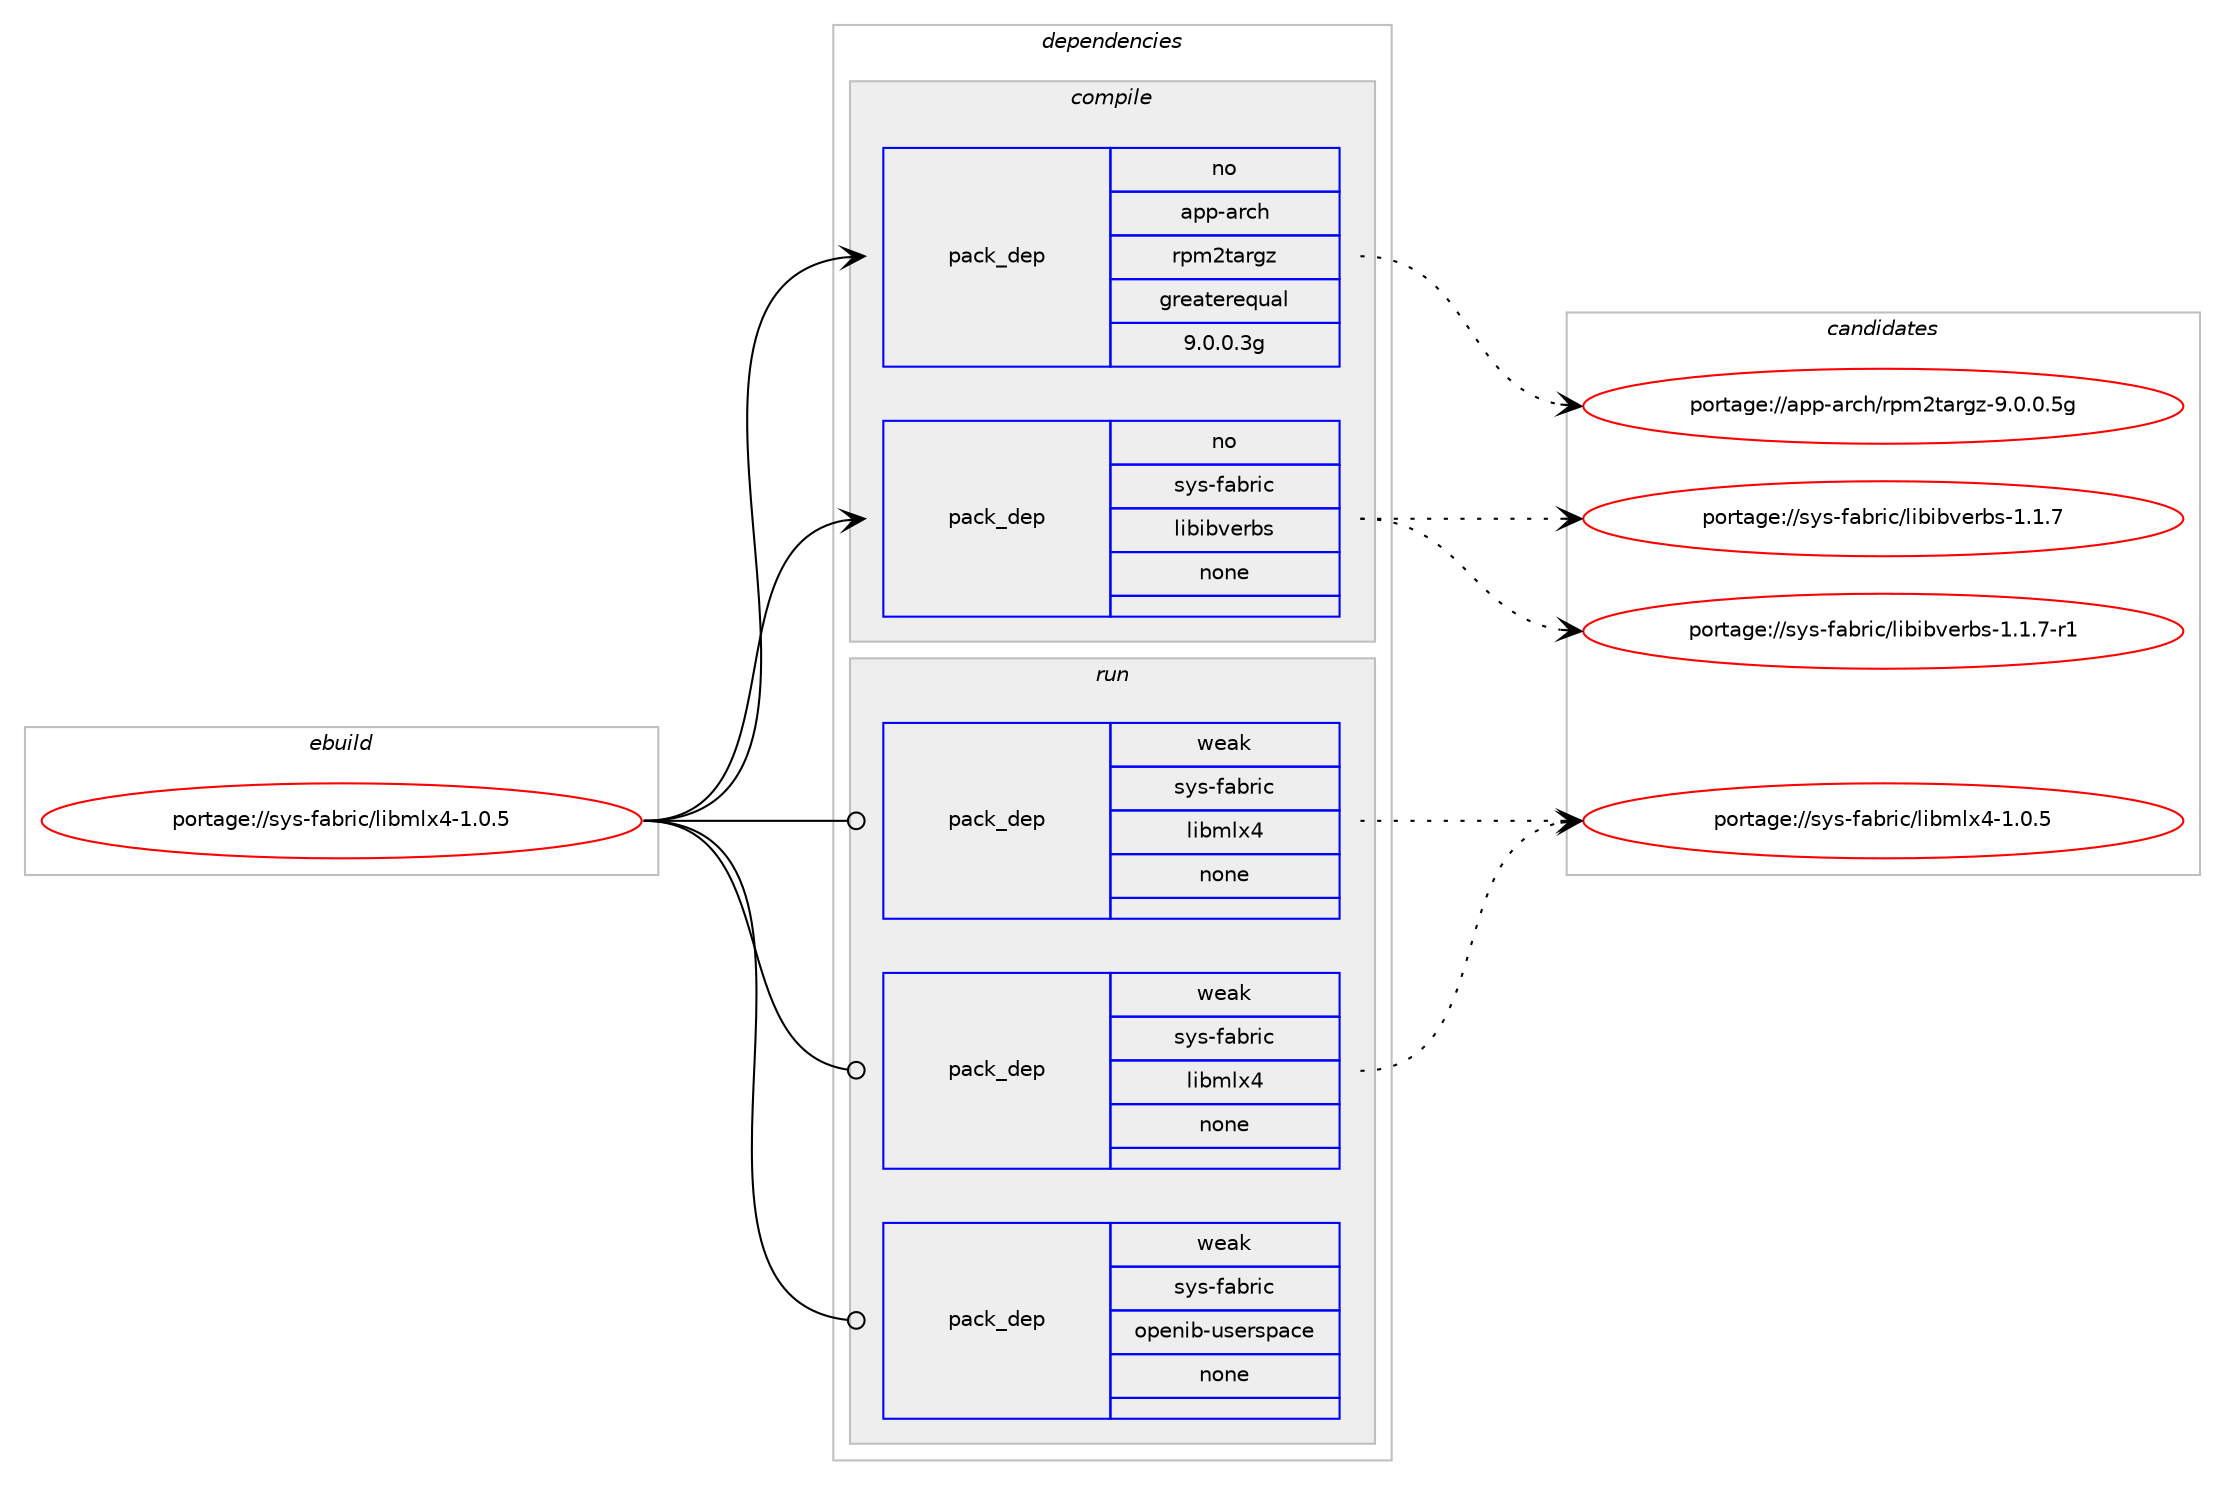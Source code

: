 digraph prolog {

# *************
# Graph options
# *************

newrank=true;
concentrate=true;
compound=true;
graph [rankdir=LR,fontname=Helvetica,fontsize=10,ranksep=1.5];#, ranksep=2.5, nodesep=0.2];
edge  [arrowhead=vee];
node  [fontname=Helvetica,fontsize=10];

# **********
# The ebuild
# **********

subgraph cluster_leftcol {
color=gray;
rank=same;
label=<<i>ebuild</i>>;
id [label="portage://sys-fabric/libmlx4-1.0.5", color=red, width=4, href="../sys-fabric/libmlx4-1.0.5.svg"];
}

# ****************
# The dependencies
# ****************

subgraph cluster_midcol {
color=gray;
label=<<i>dependencies</i>>;
subgraph cluster_compile {
fillcolor="#eeeeee";
style=filled;
label=<<i>compile</i>>;
subgraph pack314408 {
dependency424176 [label=<<TABLE BORDER="0" CELLBORDER="1" CELLSPACING="0" CELLPADDING="4" WIDTH="220"><TR><TD ROWSPAN="6" CELLPADDING="30">pack_dep</TD></TR><TR><TD WIDTH="110">no</TD></TR><TR><TD>app-arch</TD></TR><TR><TD>rpm2targz</TD></TR><TR><TD>greaterequal</TD></TR><TR><TD>9.0.0.3g</TD></TR></TABLE>>, shape=none, color=blue];
}
id:e -> dependency424176:w [weight=20,style="solid",arrowhead="vee"];
subgraph pack314409 {
dependency424177 [label=<<TABLE BORDER="0" CELLBORDER="1" CELLSPACING="0" CELLPADDING="4" WIDTH="220"><TR><TD ROWSPAN="6" CELLPADDING="30">pack_dep</TD></TR><TR><TD WIDTH="110">no</TD></TR><TR><TD>sys-fabric</TD></TR><TR><TD>libibverbs</TD></TR><TR><TD>none</TD></TR><TR><TD></TD></TR></TABLE>>, shape=none, color=blue];
}
id:e -> dependency424177:w [weight=20,style="solid",arrowhead="vee"];
}
subgraph cluster_compileandrun {
fillcolor="#eeeeee";
style=filled;
label=<<i>compile and run</i>>;
}
subgraph cluster_run {
fillcolor="#eeeeee";
style=filled;
label=<<i>run</i>>;
subgraph pack314410 {
dependency424178 [label=<<TABLE BORDER="0" CELLBORDER="1" CELLSPACING="0" CELLPADDING="4" WIDTH="220"><TR><TD ROWSPAN="6" CELLPADDING="30">pack_dep</TD></TR><TR><TD WIDTH="110">weak</TD></TR><TR><TD>sys-fabric</TD></TR><TR><TD>libmlx4</TD></TR><TR><TD>none</TD></TR><TR><TD></TD></TR></TABLE>>, shape=none, color=blue];
}
id:e -> dependency424178:w [weight=20,style="solid",arrowhead="odot"];
subgraph pack314411 {
dependency424179 [label=<<TABLE BORDER="0" CELLBORDER="1" CELLSPACING="0" CELLPADDING="4" WIDTH="220"><TR><TD ROWSPAN="6" CELLPADDING="30">pack_dep</TD></TR><TR><TD WIDTH="110">weak</TD></TR><TR><TD>sys-fabric</TD></TR><TR><TD>libmlx4</TD></TR><TR><TD>none</TD></TR><TR><TD></TD></TR></TABLE>>, shape=none, color=blue];
}
id:e -> dependency424179:w [weight=20,style="solid",arrowhead="odot"];
subgraph pack314412 {
dependency424180 [label=<<TABLE BORDER="0" CELLBORDER="1" CELLSPACING="0" CELLPADDING="4" WIDTH="220"><TR><TD ROWSPAN="6" CELLPADDING="30">pack_dep</TD></TR><TR><TD WIDTH="110">weak</TD></TR><TR><TD>sys-fabric</TD></TR><TR><TD>openib-userspace</TD></TR><TR><TD>none</TD></TR><TR><TD></TD></TR></TABLE>>, shape=none, color=blue];
}
id:e -> dependency424180:w [weight=20,style="solid",arrowhead="odot"];
}
}

# **************
# The candidates
# **************

subgraph cluster_choices {
rank=same;
color=gray;
label=<<i>candidates</i>>;

subgraph choice314408 {
color=black;
nodesep=1;
choiceportage971121124597114991044711411210950116971141031224557464846484653103 [label="portage://app-arch/rpm2targz-9.0.0.5g", color=red, width=4,href="../app-arch/rpm2targz-9.0.0.5g.svg"];
dependency424176:e -> choiceportage971121124597114991044711411210950116971141031224557464846484653103:w [style=dotted,weight="100"];
}
subgraph choice314409 {
color=black;
nodesep=1;
choiceportage1151211154510297981141059947108105981059811810111498115454946494655 [label="portage://sys-fabric/libibverbs-1.1.7", color=red, width=4,href="../sys-fabric/libibverbs-1.1.7.svg"];
choiceportage11512111545102979811410599471081059810598118101114981154549464946554511449 [label="portage://sys-fabric/libibverbs-1.1.7-r1", color=red, width=4,href="../sys-fabric/libibverbs-1.1.7-r1.svg"];
dependency424177:e -> choiceportage1151211154510297981141059947108105981059811810111498115454946494655:w [style=dotted,weight="100"];
dependency424177:e -> choiceportage11512111545102979811410599471081059810598118101114981154549464946554511449:w [style=dotted,weight="100"];
}
subgraph choice314410 {
color=black;
nodesep=1;
choiceportage11512111545102979811410599471081059810910812052454946484653 [label="portage://sys-fabric/libmlx4-1.0.5", color=red, width=4,href="../sys-fabric/libmlx4-1.0.5.svg"];
dependency424178:e -> choiceportage11512111545102979811410599471081059810910812052454946484653:w [style=dotted,weight="100"];
}
subgraph choice314411 {
color=black;
nodesep=1;
choiceportage11512111545102979811410599471081059810910812052454946484653 [label="portage://sys-fabric/libmlx4-1.0.5", color=red, width=4,href="../sys-fabric/libmlx4-1.0.5.svg"];
dependency424179:e -> choiceportage11512111545102979811410599471081059810910812052454946484653:w [style=dotted,weight="100"];
}
subgraph choice314412 {
color=black;
nodesep=1;
}
}

}
